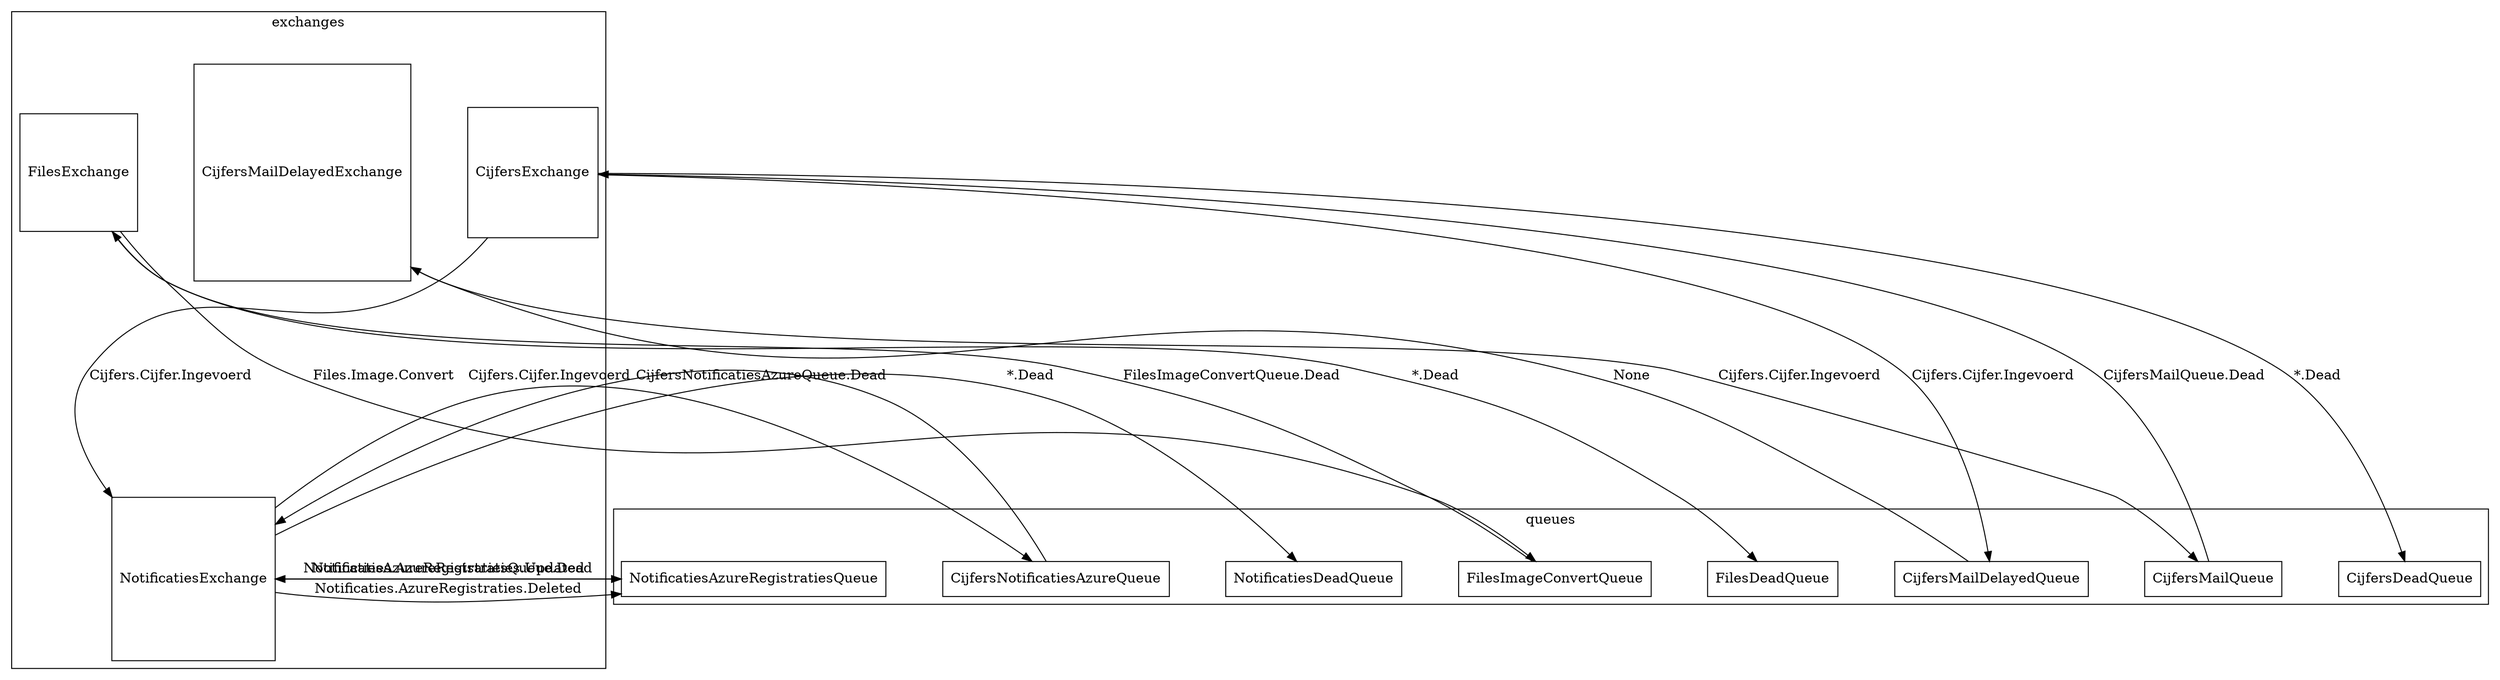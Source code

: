 digraph  {
	graph [nodesep="0.8 equally",
		rankdir=TB,
		ranksep="2.5 equally",
		ratio=auto
	];
	subgraph cluster_queues {
		graph [label=queues];
		CijfersNotificatiesAzureQueue		 [shape=rectangle];
		NotificatiesAzureRegistratiesQueue		 [shape=rectangle];
		NotificatiesDeadQueue		 [shape=rectangle];
		CijfersDeadQueue		 [shape=rectangle];
		FilesImageConvertQueue		 [shape=rectangle];
		CijfersMailDelayedQueue		 [shape=rectangle];
		FilesDeadQueue		 [shape=rectangle];
		CijfersMailQueue		 [shape=rectangle];
	}
	subgraph cluster_exchanges {
		graph [label=exchanges];
		FilesExchange		 [shape=square];
		CijfersExchange		 [shape=square];
		NotificatiesExchange		 [shape=square];
		CijfersExchange -> NotificatiesExchange		 [group=CijfersExchange,
			label="Cijfers.Cijfer.Ingevoerd"];
		CijfersMailDelayedExchange		 [shape=square];
	}
	FilesExchange -> FilesImageConvertQueue	 [group=FilesExchange,
		label="Files.Image.Convert"];
	FilesExchange -> FilesDeadQueue	 [group=FilesExchange,
		label="*.Dead"];
	CijfersExchange -> CijfersDeadQueue	 [group=CijfersExchange,
		label="*.Dead"];
	CijfersExchange -> CijfersMailDelayedQueue	 [group=CijfersExchange,
		label="Cijfers.Cijfer.Ingevoerd"];
	CijfersMailDelayedExchange -> CijfersMailQueue	 [group=CijfersMailDelayedExchange,
		label="Cijfers.Cijfer.Ingevoerd"];
	NotificatiesExchange -> CijfersNotificatiesAzureQueue	 [group=NotificatiesExchange,
		label="Cijfers.Cijfer.Ingevoerd"];
	NotificatiesExchange -> NotificatiesAzureRegistratiesQueue	 [group=NotificatiesExchange,
		label="Notificaties.AzureRegistraties.Deleted"];
	NotificatiesExchange -> NotificatiesAzureRegistratiesQueue	 [group=NotificatiesExchange,
		label="Notificaties.AzureRegistraties.Updated"];
	NotificatiesExchange -> NotificatiesDeadQueue	 [group=NotificatiesExchange,
		label="*.Dead"];
	CijfersNotificatiesAzureQueue -> NotificatiesExchange	 [group=CijfersNotificatiesAzureQueue,
		label="CijfersNotificatiesAzureQueue.Dead"];
	NotificatiesAzureRegistratiesQueue -> NotificatiesExchange	 [group=NotificatiesAzureRegistratiesQueue,
		label="NotificatiesAzureRegistratiesQueue.Dead"];
	FilesImageConvertQueue -> FilesExchange	 [group=FilesImageConvertQueue,
		label="FilesImageConvertQueue.Dead"];
	CijfersMailDelayedQueue -> CijfersMailDelayedExchange	 [group=CijfersMailDelayedQueue,
		label=None];
	CijfersMailQueue -> CijfersExchange	 [group=CijfersMailQueue,
		label="CijfersMailQueue.Dead"];
}
